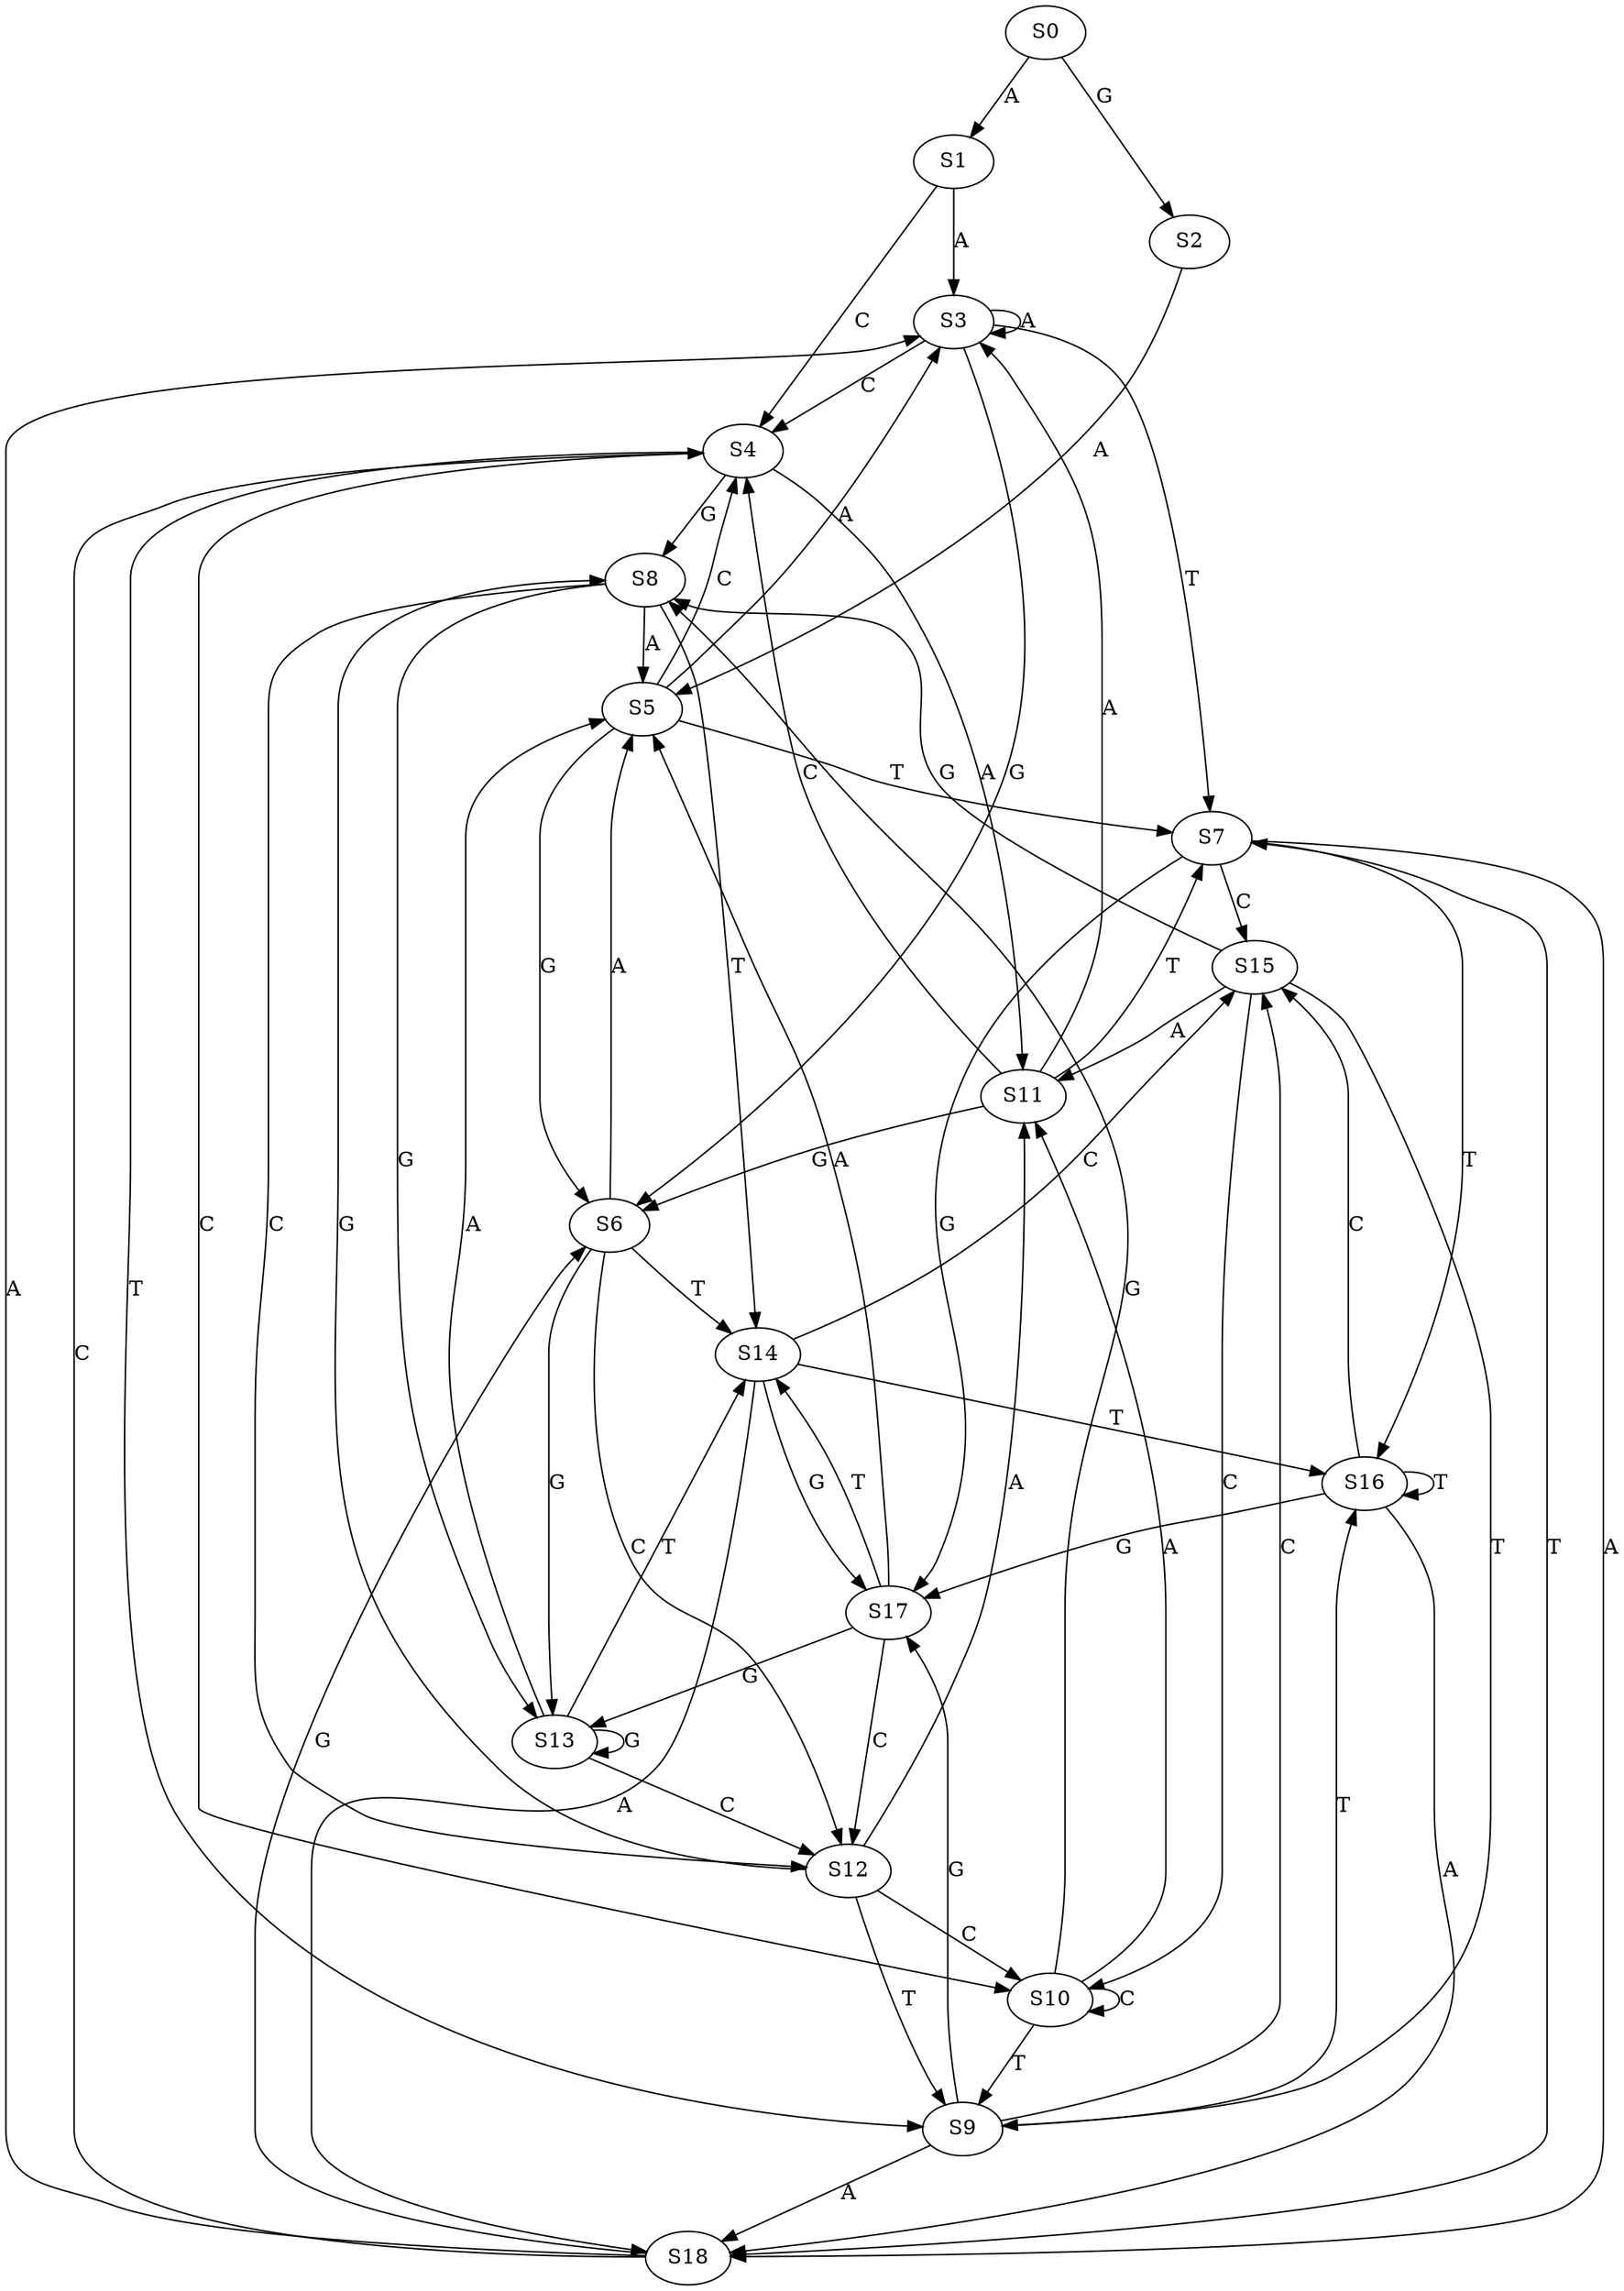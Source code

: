 strict digraph  {
	S0 -> S1 [ label = A ];
	S0 -> S2 [ label = G ];
	S1 -> S3 [ label = A ];
	S1 -> S4 [ label = C ];
	S2 -> S5 [ label = A ];
	S3 -> S4 [ label = C ];
	S3 -> S6 [ label = G ];
	S3 -> S3 [ label = A ];
	S3 -> S7 [ label = T ];
	S4 -> S8 [ label = G ];
	S4 -> S9 [ label = T ];
	S4 -> S10 [ label = C ];
	S4 -> S11 [ label = A ];
	S5 -> S4 [ label = C ];
	S5 -> S6 [ label = G ];
	S5 -> S7 [ label = T ];
	S5 -> S3 [ label = A ];
	S6 -> S12 [ label = C ];
	S6 -> S13 [ label = G ];
	S6 -> S5 [ label = A ];
	S6 -> S14 [ label = T ];
	S7 -> S15 [ label = C ];
	S7 -> S16 [ label = T ];
	S7 -> S17 [ label = G ];
	S7 -> S18 [ label = A ];
	S8 -> S14 [ label = T ];
	S8 -> S5 [ label = A ];
	S8 -> S13 [ label = G ];
	S8 -> S12 [ label = C ];
	S9 -> S16 [ label = T ];
	S9 -> S17 [ label = G ];
	S9 -> S18 [ label = A ];
	S9 -> S15 [ label = C ];
	S10 -> S8 [ label = G ];
	S10 -> S10 [ label = C ];
	S10 -> S9 [ label = T ];
	S10 -> S11 [ label = A ];
	S11 -> S3 [ label = A ];
	S11 -> S4 [ label = C ];
	S11 -> S6 [ label = G ];
	S11 -> S7 [ label = T ];
	S12 -> S9 [ label = T ];
	S12 -> S8 [ label = G ];
	S12 -> S10 [ label = C ];
	S12 -> S11 [ label = A ];
	S13 -> S5 [ label = A ];
	S13 -> S14 [ label = T ];
	S13 -> S13 [ label = G ];
	S13 -> S12 [ label = C ];
	S14 -> S17 [ label = G ];
	S14 -> S16 [ label = T ];
	S14 -> S18 [ label = A ];
	S14 -> S15 [ label = C ];
	S15 -> S9 [ label = T ];
	S15 -> S11 [ label = A ];
	S15 -> S10 [ label = C ];
	S15 -> S8 [ label = G ];
	S16 -> S18 [ label = A ];
	S16 -> S16 [ label = T ];
	S16 -> S15 [ label = C ];
	S16 -> S17 [ label = G ];
	S17 -> S5 [ label = A ];
	S17 -> S14 [ label = T ];
	S17 -> S13 [ label = G ];
	S17 -> S12 [ label = C ];
	S18 -> S4 [ label = C ];
	S18 -> S3 [ label = A ];
	S18 -> S7 [ label = T ];
	S18 -> S6 [ label = G ];
}
